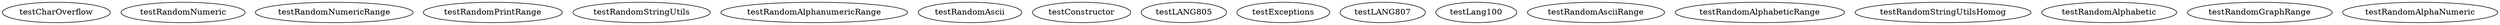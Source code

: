 digraph G {
testCharOverflow;
testRandomNumeric;
testRandomNumericRange;
testRandomPrintRange;
testRandomStringUtils;
testRandomAlphanumericRange;
testRandomAscii;
testConstructor;
testLANG805;
testExceptions;
testLANG807;
testLang100;
testRandomAsciiRange;
testRandomAlphabeticRange;
testRandomStringUtilsHomog;
testRandomAlphabetic;
testRandomGraphRange;
testRandomAlphaNumeric;
}